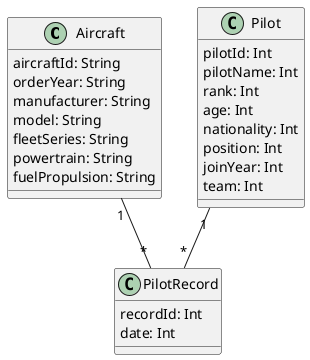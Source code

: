 @startuml "PilotRecord"


class Aircraft{
  aircraftId: String
  orderYear: String
  manufacturer: String
  model: String
  fleetSeries: String
  powertrain: String
  fuelPropulsion: String
}

class Pilot{
  pilotId: Int
  pilotName: Int
  rank: Int
  age: Int
  nationality: Int
  position: Int
  joinYear: Int
  team: Int
}

class PilotRecord{
  recordId: Int
  date: Int
}



Aircraft "1" -- "*" PilotRecord

Pilot "1" -- "*" PilotRecord


@enduml